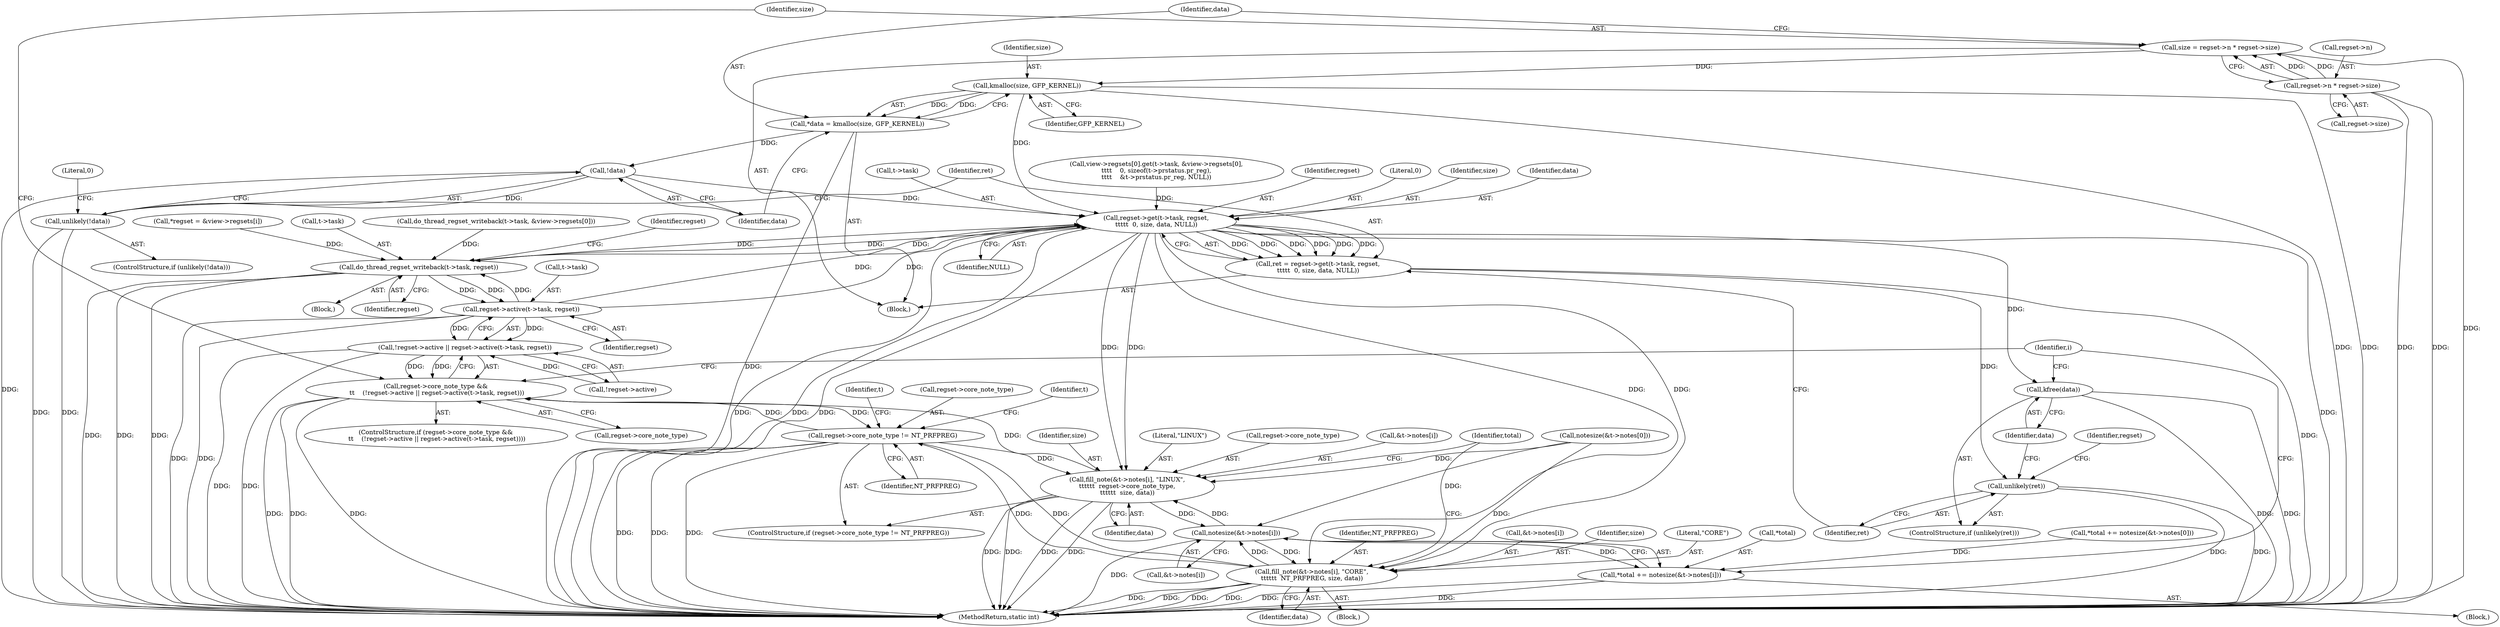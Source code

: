 digraph "1_linux_c8e252586f8d5de906385d8cf6385fee289a825e@integer" {
"1000225" [label="(Call,size = regset->n * regset->size)"];
"1000227" [label="(Call,regset->n * regset->size)"];
"1000237" [label="(Call,kmalloc(size, GFP_KERNEL))"];
"1000235" [label="(Call,*data = kmalloc(size, GFP_KERNEL))"];
"1000242" [label="(Call,!data)"];
"1000241" [label="(Call,unlikely(!data))"];
"1000248" [label="(Call,regset->get(t->task, regset,\n\t\t\t\t\t  0, size, data, NULL))"];
"1000202" [label="(Call,do_thread_regset_writeback(t->task, regset))"];
"1000217" [label="(Call,regset->active(t->task, regset))"];
"1000212" [label="(Call,!regset->active || regset->active(t->task, regset))"];
"1000208" [label="(Call,regset->core_note_type &&\n \t\t    (!regset->active || regset->active(t->task, regset)))"];
"1000265" [label="(Call,regset->core_note_type != NT_PRFPREG)"];
"1000270" [label="(Call,fill_note(&t->notes[i], \"LINUX\",\n\t\t\t\t\t\t  regset->core_note_type,\n\t\t\t\t\t\t  size, data))"];
"1000306" [label="(Call,notesize(&t->notes[i]))"];
"1000292" [label="(Call,fill_note(&t->notes[i], \"CORE\",\n\t\t\t\t\t\t  NT_PRFPREG, size, data))"];
"1000303" [label="(Call,*total += notesize(&t->notes[i]))"];
"1000246" [label="(Call,ret = regset->get(t->task, regset,\n\t\t\t\t\t  0, size, data, NULL))"];
"1000258" [label="(Call,unlikely(ret))"];
"1000260" [label="(Call,kfree(data))"];
"1000120" [label="(Call,view->regsets[0].get(t->task, &view->regsets[0],\n\t\t\t\t    0, sizeof(t->prstatus.pr_reg),\n\t\t\t\t    &t->prstatus.pr_reg, NULL))"];
"1000238" [label="(Identifier,size)"];
"1000288" [label="(Identifier,t)"];
"1000227" [label="(Call,regset->n * regset->size)"];
"1000261" [label="(Identifier,data)"];
"1000252" [label="(Identifier,regset)"];
"1000265" [label="(Call,regset->core_note_type != NT_PRFPREG)"];
"1000171" [label="(Call,do_thread_regset_writeback(t->task, &view->regsets[0]))"];
"1000305" [label="(Identifier,total)"];
"1000307" [label="(Call,&t->notes[i])"];
"1000258" [label="(Call,unlikely(ret))"];
"1000253" [label="(Literal,0)"];
"1000202" [label="(Call,do_thread_regset_writeback(t->task, regset))"];
"1000303" [label="(Call,*total += notesize(&t->notes[i]))"];
"1000213" [label="(Call,!regset->active)"];
"1000277" [label="(Literal,\"LINUX\")"];
"1000208" [label="(Call,regset->core_note_type &&\n \t\t    (!regset->active || regset->active(t->task, regset)))"];
"1000306" [label="(Call,notesize(&t->notes[i]))"];
"1000164" [label="(Call,notesize(&t->notes[0]))"];
"1000254" [label="(Identifier,size)"];
"1000241" [label="(Call,unlikely(!data))"];
"1000274" [label="(Identifier,t)"];
"1000302" [label="(Identifier,data)"];
"1000192" [label="(Block,)"];
"1000269" [label="(Identifier,NT_PRFPREG)"];
"1000231" [label="(Call,regset->size)"];
"1000243" [label="(Identifier,data)"];
"1000210" [label="(Identifier,regset)"];
"1000194" [label="(Call,*regset = &view->regsets[i])"];
"1000212" [label="(Call,!regset->active || regset->active(t->task, regset))"];
"1000218" [label="(Call,t->task)"];
"1000282" [label="(Identifier,data)"];
"1000300" [label="(Identifier,NT_PRFPREG)"];
"1000292" [label="(Call,fill_note(&t->notes[i], \"CORE\",\n\t\t\t\t\t\t  NT_PRFPREG, size, data))"];
"1000266" [label="(Call,regset->core_note_type)"];
"1000304" [label="(Call,*total)"];
"1000228" [label="(Call,regset->n)"];
"1000270" [label="(Call,fill_note(&t->notes[i], \"LINUX\",\n\t\t\t\t\t\t  regset->core_note_type,\n\t\t\t\t\t\t  size, data))"];
"1000242" [label="(Call,!data)"];
"1000257" [label="(ControlStructure,if (unlikely(ret)))"];
"1000264" [label="(ControlStructure,if (regset->core_note_type != NT_PRFPREG))"];
"1000255" [label="(Identifier,data)"];
"1000284" [label="(Block,)"];
"1000161" [label="(Call,*total += notesize(&t->notes[0]))"];
"1000245" [label="(Literal,0)"];
"1000249" [label="(Call,t->task)"];
"1000260" [label="(Call,kfree(data))"];
"1000191" [label="(Identifier,i)"];
"1000293" [label="(Call,&t->notes[i])"];
"1000221" [label="(Identifier,regset)"];
"1000247" [label="(Identifier,ret)"];
"1000278" [label="(Call,regset->core_note_type)"];
"1000267" [label="(Identifier,regset)"];
"1000301" [label="(Identifier,size)"];
"1000263" [label="(Block,)"];
"1000222" [label="(Block,)"];
"1000299" [label="(Literal,\"CORE\")"];
"1000256" [label="(Identifier,NULL)"];
"1000271" [label="(Call,&t->notes[i])"];
"1000226" [label="(Identifier,size)"];
"1000237" [label="(Call,kmalloc(size, GFP_KERNEL))"];
"1000225" [label="(Call,size = regset->n * regset->size)"];
"1000209" [label="(Call,regset->core_note_type)"];
"1000315" [label="(MethodReturn,static int)"];
"1000246" [label="(Call,ret = regset->get(t->task, regset,\n\t\t\t\t\t  0, size, data, NULL))"];
"1000240" [label="(ControlStructure,if (unlikely(!data)))"];
"1000206" [label="(Identifier,regset)"];
"1000259" [label="(Identifier,ret)"];
"1000236" [label="(Identifier,data)"];
"1000239" [label="(Identifier,GFP_KERNEL)"];
"1000235" [label="(Call,*data = kmalloc(size, GFP_KERNEL))"];
"1000203" [label="(Call,t->task)"];
"1000281" [label="(Identifier,size)"];
"1000207" [label="(ControlStructure,if (regset->core_note_type &&\n \t\t    (!regset->active || regset->active(t->task, regset))))"];
"1000217" [label="(Call,regset->active(t->task, regset))"];
"1000248" [label="(Call,regset->get(t->task, regset,\n\t\t\t\t\t  0, size, data, NULL))"];
"1000225" -> "1000222"  [label="AST: "];
"1000225" -> "1000227"  [label="CFG: "];
"1000226" -> "1000225"  [label="AST: "];
"1000227" -> "1000225"  [label="AST: "];
"1000236" -> "1000225"  [label="CFG: "];
"1000225" -> "1000315"  [label="DDG: "];
"1000227" -> "1000225"  [label="DDG: "];
"1000227" -> "1000225"  [label="DDG: "];
"1000225" -> "1000237"  [label="DDG: "];
"1000227" -> "1000231"  [label="CFG: "];
"1000228" -> "1000227"  [label="AST: "];
"1000231" -> "1000227"  [label="AST: "];
"1000227" -> "1000315"  [label="DDG: "];
"1000227" -> "1000315"  [label="DDG: "];
"1000237" -> "1000235"  [label="AST: "];
"1000237" -> "1000239"  [label="CFG: "];
"1000238" -> "1000237"  [label="AST: "];
"1000239" -> "1000237"  [label="AST: "];
"1000235" -> "1000237"  [label="CFG: "];
"1000237" -> "1000315"  [label="DDG: "];
"1000237" -> "1000315"  [label="DDG: "];
"1000237" -> "1000235"  [label="DDG: "];
"1000237" -> "1000235"  [label="DDG: "];
"1000237" -> "1000248"  [label="DDG: "];
"1000235" -> "1000222"  [label="AST: "];
"1000236" -> "1000235"  [label="AST: "];
"1000243" -> "1000235"  [label="CFG: "];
"1000235" -> "1000315"  [label="DDG: "];
"1000235" -> "1000242"  [label="DDG: "];
"1000242" -> "1000241"  [label="AST: "];
"1000242" -> "1000243"  [label="CFG: "];
"1000243" -> "1000242"  [label="AST: "];
"1000241" -> "1000242"  [label="CFG: "];
"1000242" -> "1000315"  [label="DDG: "];
"1000242" -> "1000241"  [label="DDG: "];
"1000242" -> "1000248"  [label="DDG: "];
"1000241" -> "1000240"  [label="AST: "];
"1000245" -> "1000241"  [label="CFG: "];
"1000247" -> "1000241"  [label="CFG: "];
"1000241" -> "1000315"  [label="DDG: "];
"1000241" -> "1000315"  [label="DDG: "];
"1000248" -> "1000246"  [label="AST: "];
"1000248" -> "1000256"  [label="CFG: "];
"1000249" -> "1000248"  [label="AST: "];
"1000252" -> "1000248"  [label="AST: "];
"1000253" -> "1000248"  [label="AST: "];
"1000254" -> "1000248"  [label="AST: "];
"1000255" -> "1000248"  [label="AST: "];
"1000256" -> "1000248"  [label="AST: "];
"1000246" -> "1000248"  [label="CFG: "];
"1000248" -> "1000315"  [label="DDG: "];
"1000248" -> "1000315"  [label="DDG: "];
"1000248" -> "1000315"  [label="DDG: "];
"1000248" -> "1000315"  [label="DDG: "];
"1000248" -> "1000202"  [label="DDG: "];
"1000248" -> "1000246"  [label="DDG: "];
"1000248" -> "1000246"  [label="DDG: "];
"1000248" -> "1000246"  [label="DDG: "];
"1000248" -> "1000246"  [label="DDG: "];
"1000248" -> "1000246"  [label="DDG: "];
"1000248" -> "1000246"  [label="DDG: "];
"1000217" -> "1000248"  [label="DDG: "];
"1000217" -> "1000248"  [label="DDG: "];
"1000202" -> "1000248"  [label="DDG: "];
"1000202" -> "1000248"  [label="DDG: "];
"1000120" -> "1000248"  [label="DDG: "];
"1000248" -> "1000260"  [label="DDG: "];
"1000248" -> "1000270"  [label="DDG: "];
"1000248" -> "1000270"  [label="DDG: "];
"1000248" -> "1000292"  [label="DDG: "];
"1000248" -> "1000292"  [label="DDG: "];
"1000202" -> "1000192"  [label="AST: "];
"1000202" -> "1000206"  [label="CFG: "];
"1000203" -> "1000202"  [label="AST: "];
"1000206" -> "1000202"  [label="AST: "];
"1000210" -> "1000202"  [label="CFG: "];
"1000202" -> "1000315"  [label="DDG: "];
"1000202" -> "1000315"  [label="DDG: "];
"1000202" -> "1000315"  [label="DDG: "];
"1000171" -> "1000202"  [label="DDG: "];
"1000217" -> "1000202"  [label="DDG: "];
"1000194" -> "1000202"  [label="DDG: "];
"1000202" -> "1000217"  [label="DDG: "];
"1000202" -> "1000217"  [label="DDG: "];
"1000217" -> "1000212"  [label="AST: "];
"1000217" -> "1000221"  [label="CFG: "];
"1000218" -> "1000217"  [label="AST: "];
"1000221" -> "1000217"  [label="AST: "];
"1000212" -> "1000217"  [label="CFG: "];
"1000217" -> "1000315"  [label="DDG: "];
"1000217" -> "1000315"  [label="DDG: "];
"1000217" -> "1000212"  [label="DDG: "];
"1000217" -> "1000212"  [label="DDG: "];
"1000212" -> "1000208"  [label="AST: "];
"1000212" -> "1000213"  [label="CFG: "];
"1000213" -> "1000212"  [label="AST: "];
"1000208" -> "1000212"  [label="CFG: "];
"1000212" -> "1000315"  [label="DDG: "];
"1000212" -> "1000315"  [label="DDG: "];
"1000212" -> "1000208"  [label="DDG: "];
"1000212" -> "1000208"  [label="DDG: "];
"1000213" -> "1000212"  [label="DDG: "];
"1000208" -> "1000207"  [label="AST: "];
"1000208" -> "1000209"  [label="CFG: "];
"1000209" -> "1000208"  [label="AST: "];
"1000226" -> "1000208"  [label="CFG: "];
"1000191" -> "1000208"  [label="CFG: "];
"1000208" -> "1000315"  [label="DDG: "];
"1000208" -> "1000315"  [label="DDG: "];
"1000208" -> "1000315"  [label="DDG: "];
"1000265" -> "1000208"  [label="DDG: "];
"1000270" -> "1000208"  [label="DDG: "];
"1000208" -> "1000265"  [label="DDG: "];
"1000265" -> "1000264"  [label="AST: "];
"1000265" -> "1000269"  [label="CFG: "];
"1000266" -> "1000265"  [label="AST: "];
"1000269" -> "1000265"  [label="AST: "];
"1000274" -> "1000265"  [label="CFG: "];
"1000288" -> "1000265"  [label="CFG: "];
"1000265" -> "1000315"  [label="DDG: "];
"1000265" -> "1000315"  [label="DDG: "];
"1000265" -> "1000315"  [label="DDG: "];
"1000292" -> "1000265"  [label="DDG: "];
"1000265" -> "1000270"  [label="DDG: "];
"1000265" -> "1000292"  [label="DDG: "];
"1000270" -> "1000264"  [label="AST: "];
"1000270" -> "1000282"  [label="CFG: "];
"1000271" -> "1000270"  [label="AST: "];
"1000277" -> "1000270"  [label="AST: "];
"1000278" -> "1000270"  [label="AST: "];
"1000281" -> "1000270"  [label="AST: "];
"1000282" -> "1000270"  [label="AST: "];
"1000305" -> "1000270"  [label="CFG: "];
"1000270" -> "1000315"  [label="DDG: "];
"1000270" -> "1000315"  [label="DDG: "];
"1000270" -> "1000315"  [label="DDG: "];
"1000270" -> "1000315"  [label="DDG: "];
"1000306" -> "1000270"  [label="DDG: "];
"1000164" -> "1000270"  [label="DDG: "];
"1000270" -> "1000306"  [label="DDG: "];
"1000306" -> "1000303"  [label="AST: "];
"1000306" -> "1000307"  [label="CFG: "];
"1000307" -> "1000306"  [label="AST: "];
"1000303" -> "1000306"  [label="CFG: "];
"1000306" -> "1000315"  [label="DDG: "];
"1000306" -> "1000292"  [label="DDG: "];
"1000306" -> "1000303"  [label="DDG: "];
"1000292" -> "1000306"  [label="DDG: "];
"1000164" -> "1000306"  [label="DDG: "];
"1000292" -> "1000284"  [label="AST: "];
"1000292" -> "1000302"  [label="CFG: "];
"1000293" -> "1000292"  [label="AST: "];
"1000299" -> "1000292"  [label="AST: "];
"1000300" -> "1000292"  [label="AST: "];
"1000301" -> "1000292"  [label="AST: "];
"1000302" -> "1000292"  [label="AST: "];
"1000305" -> "1000292"  [label="CFG: "];
"1000292" -> "1000315"  [label="DDG: "];
"1000292" -> "1000315"  [label="DDG: "];
"1000292" -> "1000315"  [label="DDG: "];
"1000292" -> "1000315"  [label="DDG: "];
"1000164" -> "1000292"  [label="DDG: "];
"1000303" -> "1000263"  [label="AST: "];
"1000304" -> "1000303"  [label="AST: "];
"1000191" -> "1000303"  [label="CFG: "];
"1000303" -> "1000315"  [label="DDG: "];
"1000303" -> "1000315"  [label="DDG: "];
"1000161" -> "1000303"  [label="DDG: "];
"1000246" -> "1000222"  [label="AST: "];
"1000247" -> "1000246"  [label="AST: "];
"1000259" -> "1000246"  [label="CFG: "];
"1000246" -> "1000315"  [label="DDG: "];
"1000246" -> "1000258"  [label="DDG: "];
"1000258" -> "1000257"  [label="AST: "];
"1000258" -> "1000259"  [label="CFG: "];
"1000259" -> "1000258"  [label="AST: "];
"1000261" -> "1000258"  [label="CFG: "];
"1000267" -> "1000258"  [label="CFG: "];
"1000258" -> "1000315"  [label="DDG: "];
"1000258" -> "1000315"  [label="DDG: "];
"1000260" -> "1000257"  [label="AST: "];
"1000260" -> "1000261"  [label="CFG: "];
"1000261" -> "1000260"  [label="AST: "];
"1000191" -> "1000260"  [label="CFG: "];
"1000260" -> "1000315"  [label="DDG: "];
"1000260" -> "1000315"  [label="DDG: "];
}

